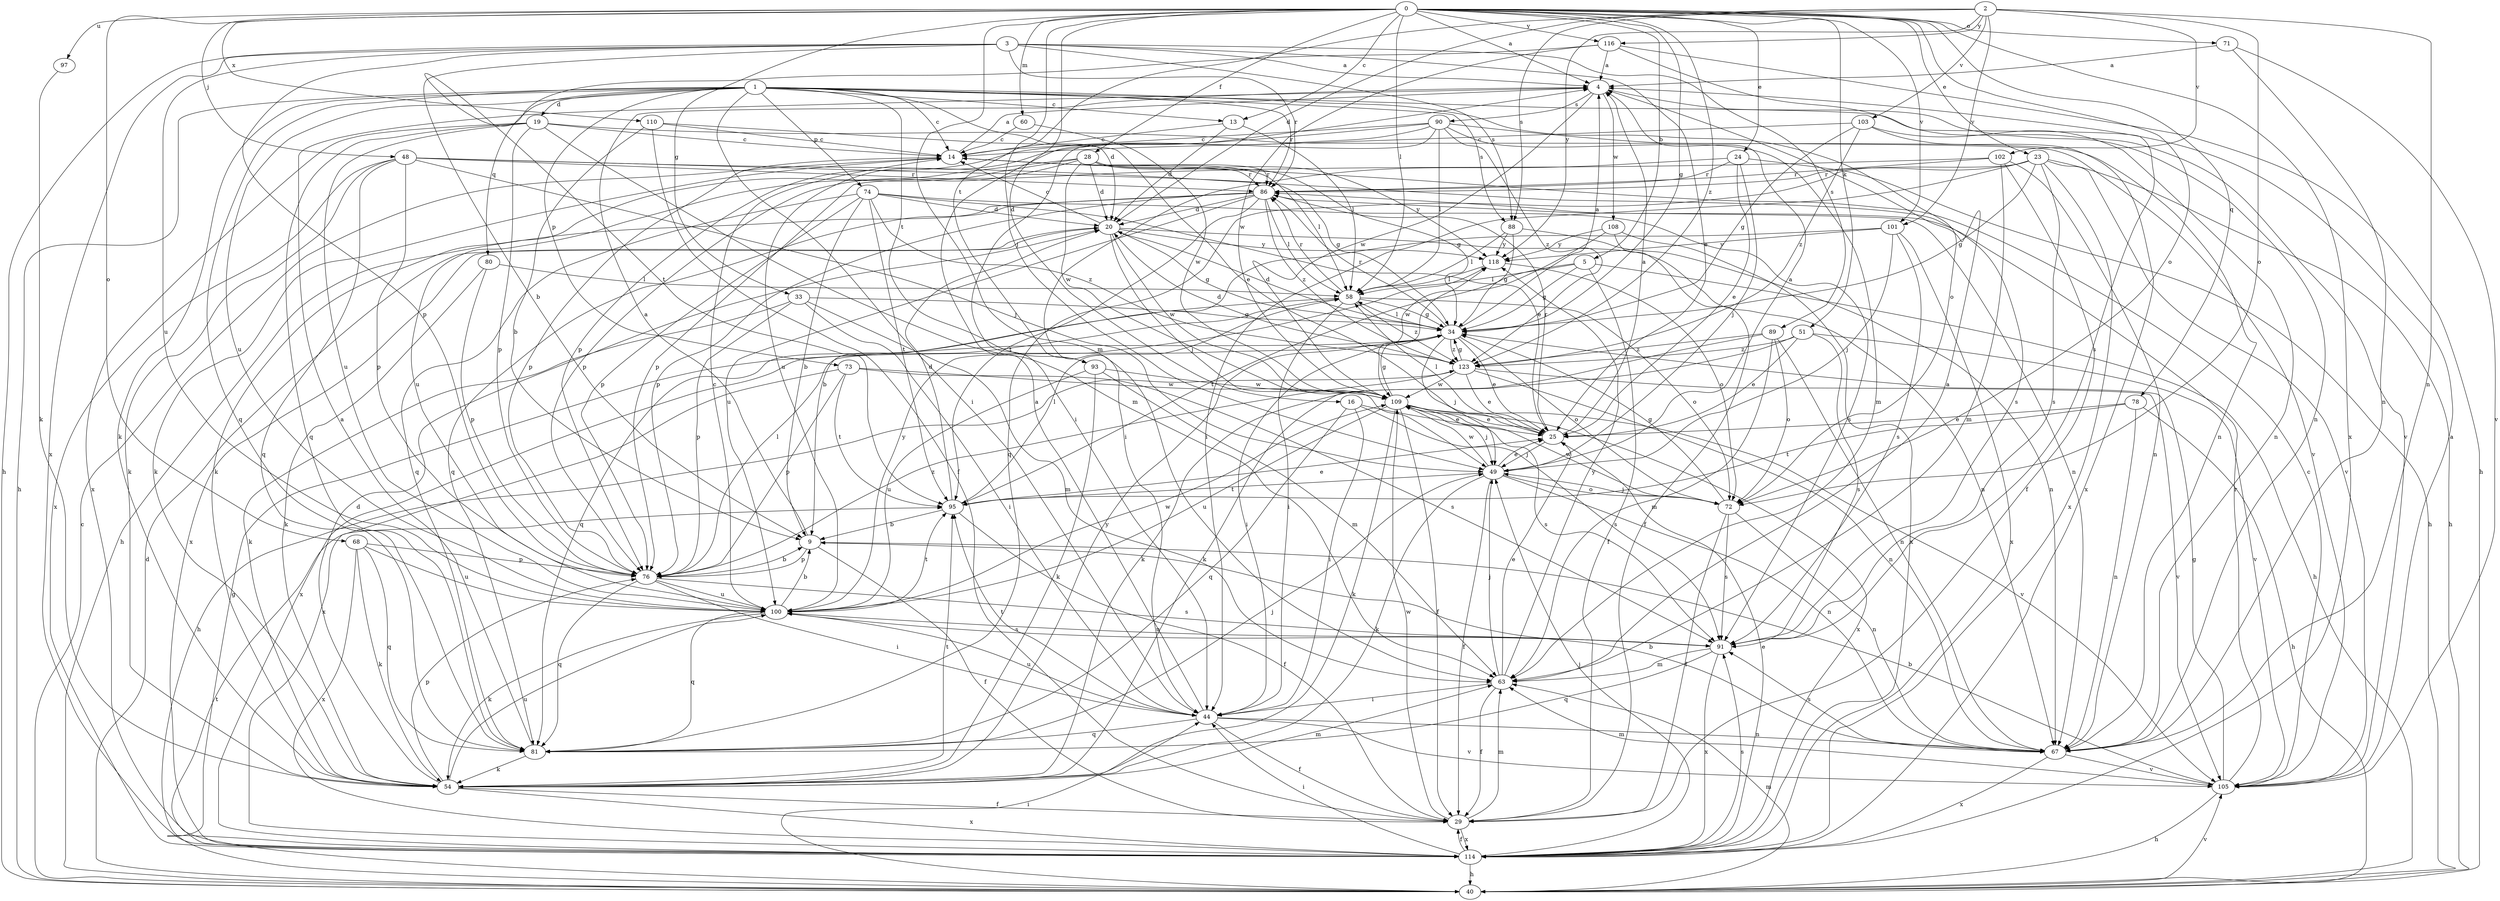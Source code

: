 strict digraph  {
0;
1;
2;
3;
4;
5;
9;
13;
14;
16;
19;
20;
23;
24;
25;
28;
29;
33;
34;
40;
44;
48;
49;
51;
54;
58;
60;
63;
67;
68;
71;
72;
73;
74;
76;
78;
80;
81;
86;
88;
89;
90;
91;
93;
95;
97;
100;
101;
102;
103;
105;
108;
109;
110;
114;
116;
118;
123;
0 -> 4  [label=a];
0 -> 5  [label=b];
0 -> 13  [label=c];
0 -> 16  [label=d];
0 -> 23  [label=e];
0 -> 24  [label=e];
0 -> 28  [label=f];
0 -> 33  [label=g];
0 -> 34  [label=g];
0 -> 48  [label=j];
0 -> 49  [label=j];
0 -> 51  [label=k];
0 -> 58  [label=l];
0 -> 60  [label=m];
0 -> 63  [label=m];
0 -> 68  [label=o];
0 -> 71  [label=o];
0 -> 72  [label=o];
0 -> 78  [label=q];
0 -> 97  [label=u];
0 -> 101  [label=v];
0 -> 110  [label=x];
0 -> 114  [label=x];
0 -> 116  [label=y];
0 -> 123  [label=z];
1 -> 13  [label=c];
1 -> 14  [label=c];
1 -> 19  [label=d];
1 -> 20  [label=d];
1 -> 40  [label=h];
1 -> 44  [label=i];
1 -> 54  [label=k];
1 -> 67  [label=n];
1 -> 72  [label=o];
1 -> 73  [label=p];
1 -> 74  [label=p];
1 -> 80  [label=q];
1 -> 81  [label=q];
1 -> 86  [label=r];
1 -> 88  [label=s];
1 -> 93  [label=t];
1 -> 100  [label=u];
2 -> 20  [label=d];
2 -> 67  [label=n];
2 -> 72  [label=o];
2 -> 88  [label=s];
2 -> 93  [label=t];
2 -> 101  [label=v];
2 -> 102  [label=v];
2 -> 103  [label=v];
2 -> 116  [label=y];
2 -> 118  [label=y];
3 -> 4  [label=a];
3 -> 9  [label=b];
3 -> 25  [label=e];
3 -> 40  [label=h];
3 -> 76  [label=p];
3 -> 86  [label=r];
3 -> 88  [label=s];
3 -> 89  [label=s];
3 -> 100  [label=u];
3 -> 114  [label=x];
4 -> 90  [label=s];
4 -> 105  [label=v];
4 -> 108  [label=w];
4 -> 109  [label=w];
5 -> 29  [label=f];
5 -> 34  [label=g];
5 -> 40  [label=h];
5 -> 58  [label=l];
5 -> 95  [label=t];
9 -> 4  [label=a];
9 -> 29  [label=f];
9 -> 76  [label=p];
13 -> 14  [label=c];
13 -> 20  [label=d];
13 -> 58  [label=l];
14 -> 4  [label=a];
14 -> 54  [label=k];
14 -> 58  [label=l];
14 -> 76  [label=p];
14 -> 86  [label=r];
16 -> 25  [label=e];
16 -> 44  [label=i];
16 -> 81  [label=q];
16 -> 91  [label=s];
19 -> 14  [label=c];
19 -> 63  [label=m];
19 -> 76  [label=p];
19 -> 81  [label=q];
19 -> 100  [label=u];
19 -> 105  [label=v];
19 -> 114  [label=x];
20 -> 14  [label=c];
20 -> 34  [label=g];
20 -> 49  [label=j];
20 -> 67  [label=n];
20 -> 109  [label=w];
20 -> 114  [label=x];
20 -> 118  [label=y];
23 -> 34  [label=g];
23 -> 40  [label=h];
23 -> 44  [label=i];
23 -> 81  [label=q];
23 -> 86  [label=r];
23 -> 91  [label=s];
23 -> 105  [label=v];
23 -> 114  [label=x];
24 -> 25  [label=e];
24 -> 40  [label=h];
24 -> 44  [label=i];
24 -> 49  [label=j];
24 -> 86  [label=r];
25 -> 4  [label=a];
25 -> 49  [label=j];
25 -> 58  [label=l];
25 -> 86  [label=r];
28 -> 20  [label=d];
28 -> 34  [label=g];
28 -> 54  [label=k];
28 -> 76  [label=p];
28 -> 86  [label=r];
28 -> 100  [label=u];
28 -> 109  [label=w];
28 -> 118  [label=y];
29 -> 63  [label=m];
29 -> 109  [label=w];
29 -> 114  [label=x];
33 -> 34  [label=g];
33 -> 44  [label=i];
33 -> 54  [label=k];
33 -> 63  [label=m];
33 -> 76  [label=p];
34 -> 4  [label=a];
34 -> 20  [label=d];
34 -> 25  [label=e];
34 -> 44  [label=i];
34 -> 49  [label=j];
34 -> 58  [label=l];
34 -> 72  [label=o];
34 -> 86  [label=r];
34 -> 114  [label=x];
34 -> 123  [label=z];
40 -> 14  [label=c];
40 -> 20  [label=d];
40 -> 44  [label=i];
40 -> 63  [label=m];
40 -> 95  [label=t];
40 -> 105  [label=v];
44 -> 4  [label=a];
44 -> 29  [label=f];
44 -> 67  [label=n];
44 -> 81  [label=q];
44 -> 95  [label=t];
44 -> 100  [label=u];
44 -> 105  [label=v];
48 -> 34  [label=g];
48 -> 49  [label=j];
48 -> 54  [label=k];
48 -> 76  [label=p];
48 -> 81  [label=q];
48 -> 86  [label=r];
48 -> 91  [label=s];
48 -> 114  [label=x];
49 -> 4  [label=a];
49 -> 25  [label=e];
49 -> 29  [label=f];
49 -> 54  [label=k];
49 -> 67  [label=n];
49 -> 72  [label=o];
49 -> 95  [label=t];
49 -> 109  [label=w];
51 -> 25  [label=e];
51 -> 54  [label=k];
51 -> 91  [label=s];
51 -> 105  [label=v];
51 -> 123  [label=z];
54 -> 20  [label=d];
54 -> 29  [label=f];
54 -> 63  [label=m];
54 -> 76  [label=p];
54 -> 95  [label=t];
54 -> 100  [label=u];
54 -> 114  [label=x];
54 -> 118  [label=y];
58 -> 34  [label=g];
58 -> 44  [label=i];
58 -> 72  [label=o];
58 -> 81  [label=q];
58 -> 86  [label=r];
58 -> 123  [label=z];
60 -> 14  [label=c];
60 -> 109  [label=w];
63 -> 4  [label=a];
63 -> 25  [label=e];
63 -> 29  [label=f];
63 -> 44  [label=i];
63 -> 49  [label=j];
63 -> 118  [label=y];
67 -> 9  [label=b];
67 -> 91  [label=s];
67 -> 105  [label=v];
67 -> 114  [label=x];
68 -> 54  [label=k];
68 -> 76  [label=p];
68 -> 81  [label=q];
68 -> 100  [label=u];
68 -> 114  [label=x];
71 -> 4  [label=a];
71 -> 67  [label=n];
71 -> 105  [label=v];
72 -> 29  [label=f];
72 -> 34  [label=g];
72 -> 49  [label=j];
72 -> 67  [label=n];
72 -> 91  [label=s];
72 -> 109  [label=w];
73 -> 76  [label=p];
73 -> 91  [label=s];
73 -> 95  [label=t];
73 -> 109  [label=w];
73 -> 114  [label=x];
74 -> 9  [label=b];
74 -> 20  [label=d];
74 -> 25  [label=e];
74 -> 76  [label=p];
74 -> 81  [label=q];
74 -> 91  [label=s];
74 -> 95  [label=t];
74 -> 123  [label=z];
76 -> 9  [label=b];
76 -> 44  [label=i];
76 -> 58  [label=l];
76 -> 81  [label=q];
76 -> 91  [label=s];
76 -> 100  [label=u];
76 -> 123  [label=z];
78 -> 25  [label=e];
78 -> 40  [label=h];
78 -> 67  [label=n];
78 -> 95  [label=t];
80 -> 54  [label=k];
80 -> 58  [label=l];
80 -> 76  [label=p];
81 -> 4  [label=a];
81 -> 49  [label=j];
81 -> 54  [label=k];
86 -> 20  [label=d];
86 -> 40  [label=h];
86 -> 58  [label=l];
86 -> 67  [label=n];
86 -> 76  [label=p];
86 -> 81  [label=q];
86 -> 95  [label=t];
86 -> 100  [label=u];
86 -> 123  [label=z];
88 -> 34  [label=g];
88 -> 58  [label=l];
88 -> 67  [label=n];
88 -> 118  [label=y];
89 -> 54  [label=k];
89 -> 63  [label=m];
89 -> 67  [label=n];
89 -> 72  [label=o];
89 -> 123  [label=z];
90 -> 14  [label=c];
90 -> 44  [label=i];
90 -> 58  [label=l];
90 -> 63  [label=m];
90 -> 67  [label=n];
90 -> 76  [label=p];
90 -> 100  [label=u];
90 -> 123  [label=z];
91 -> 63  [label=m];
91 -> 81  [label=q];
91 -> 100  [label=u];
91 -> 114  [label=x];
93 -> 54  [label=k];
93 -> 63  [label=m];
93 -> 100  [label=u];
93 -> 109  [label=w];
95 -> 9  [label=b];
95 -> 20  [label=d];
95 -> 25  [label=e];
95 -> 29  [label=f];
95 -> 58  [label=l];
97 -> 54  [label=k];
100 -> 9  [label=b];
100 -> 14  [label=c];
100 -> 54  [label=k];
100 -> 81  [label=q];
100 -> 91  [label=s];
100 -> 95  [label=t];
100 -> 109  [label=w];
100 -> 118  [label=y];
101 -> 9  [label=b];
101 -> 49  [label=j];
101 -> 91  [label=s];
101 -> 114  [label=x];
101 -> 118  [label=y];
102 -> 29  [label=f];
102 -> 63  [label=m];
102 -> 67  [label=n];
102 -> 76  [label=p];
102 -> 86  [label=r];
103 -> 14  [label=c];
103 -> 34  [label=g];
103 -> 67  [label=n];
103 -> 114  [label=x];
103 -> 123  [label=z];
105 -> 4  [label=a];
105 -> 9  [label=b];
105 -> 14  [label=c];
105 -> 34  [label=g];
105 -> 40  [label=h];
105 -> 63  [label=m];
105 -> 86  [label=r];
108 -> 29  [label=f];
108 -> 109  [label=w];
108 -> 114  [label=x];
108 -> 118  [label=y];
109 -> 25  [label=e];
109 -> 29  [label=f];
109 -> 34  [label=g];
109 -> 49  [label=j];
109 -> 54  [label=k];
109 -> 91  [label=s];
109 -> 100  [label=u];
109 -> 105  [label=v];
109 -> 114  [label=x];
110 -> 9  [label=b];
110 -> 14  [label=c];
110 -> 25  [label=e];
110 -> 29  [label=f];
114 -> 25  [label=e];
114 -> 29  [label=f];
114 -> 34  [label=g];
114 -> 40  [label=h];
114 -> 44  [label=i];
114 -> 49  [label=j];
114 -> 91  [label=s];
116 -> 4  [label=a];
116 -> 40  [label=h];
116 -> 91  [label=s];
116 -> 95  [label=t];
116 -> 109  [label=w];
118 -> 58  [label=l];
118 -> 72  [label=o];
123 -> 20  [label=d];
123 -> 25  [label=e];
123 -> 34  [label=g];
123 -> 40  [label=h];
123 -> 67  [label=n];
123 -> 105  [label=v];
123 -> 109  [label=w];
}
